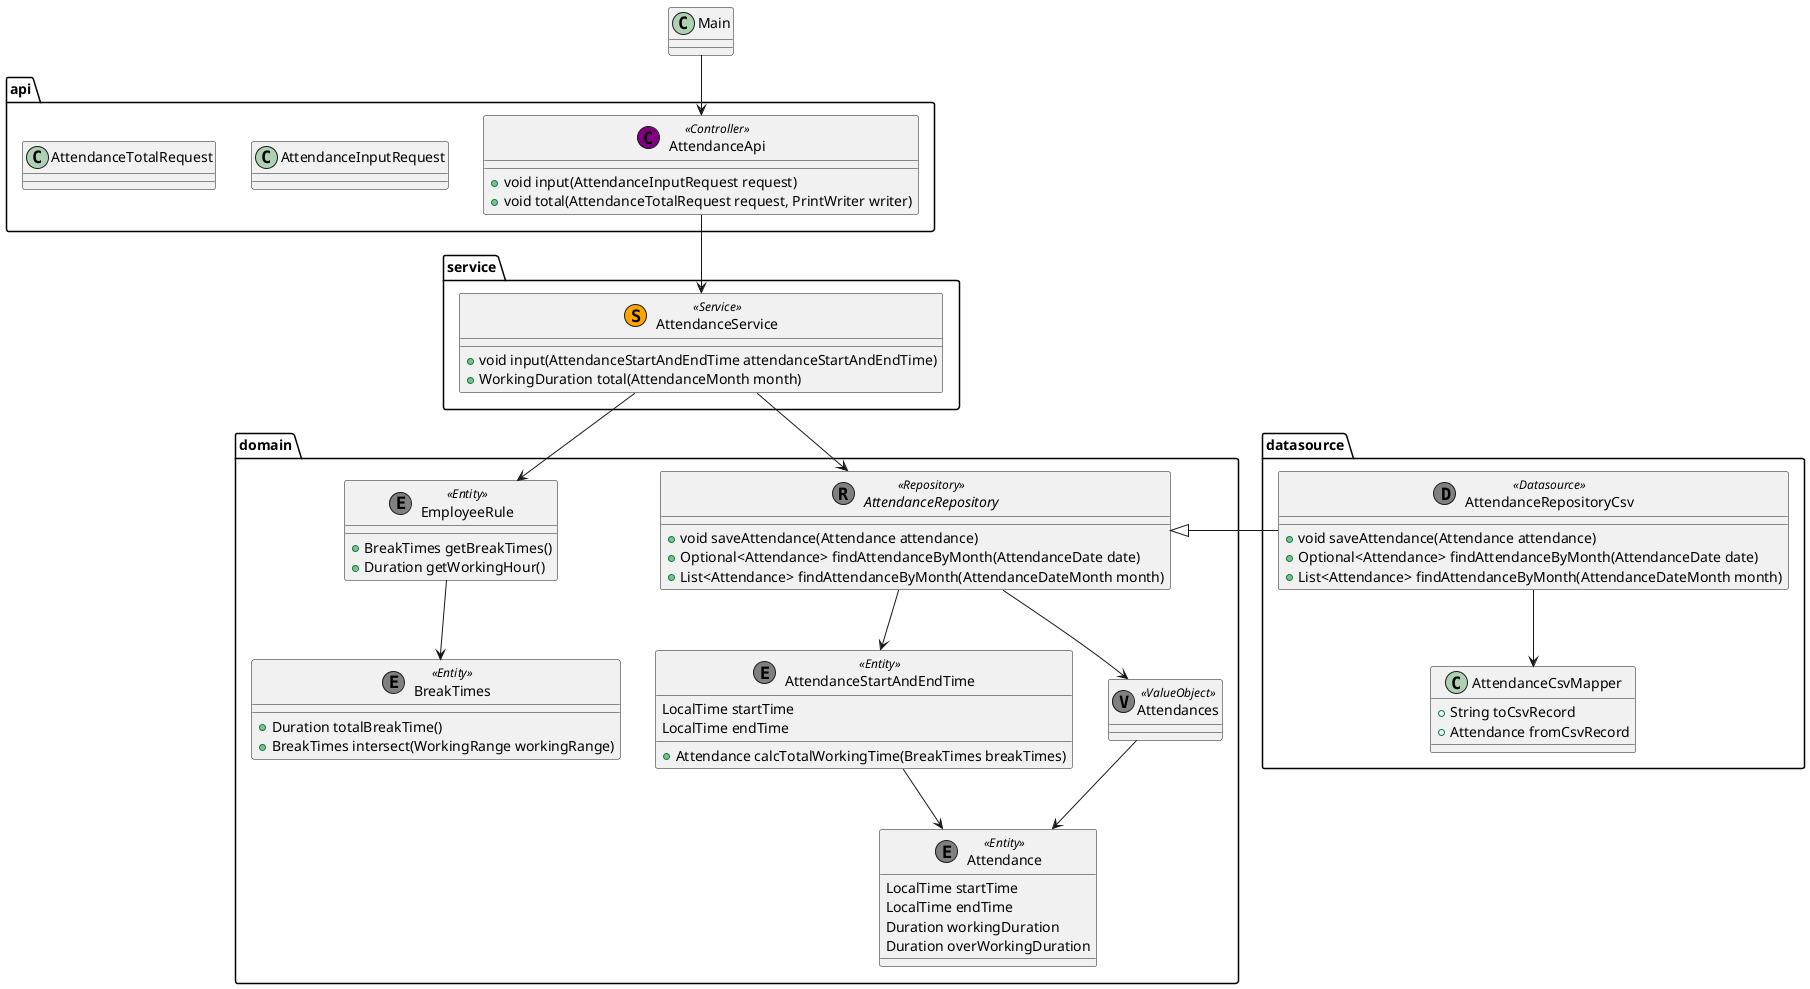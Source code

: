 @startuml 勤怠管理クラス図
package domain {
    class EmployeeRule<<(E,gray) Entity>> {
        +BreakTimes getBreakTimes()
        +Duration getWorkingHour()
    }

    class BreakTimes<<(E,gray) Entity>> {
        +Duration totalBreakTime()
        +BreakTimes intersect(WorkingRange workingRange)
    }

    class AttendanceStartAndEndTime<<(E,gray) Entity>> {
        LocalTime startTime
        LocalTime endTime
        +Attendance calcTotalWorkingTime(BreakTimes breakTimes)
    }

    class Attendance<<(E,gray) Entity>> {
        LocalTime startTime
        LocalTime endTime
        Duration workingDuration
        Duration overWorkingDuration
    }

    class Attendances<<(V,gray) ValueObject>>

    interface AttendanceRepository<<(R,gray) Repository>> {
        +void saveAttendance(Attendance attendance)
        +Optional<Attendance> findAttendanceByMonth(AttendanceDate date)
        +List<Attendance> findAttendanceByMonth(AttendanceDateMonth month)
    }
}

package datasource {
    class AttendanceRepositoryCsv<<(D,gray) Datasource>> {
        +void saveAttendance(Attendance attendance)
        +Optional<Attendance> findAttendanceByMonth(AttendanceDate date)
        +List<Attendance> findAttendanceByMonth(AttendanceDateMonth month)
    }

    class AttendanceCsvMapper {
        +String toCsvRecord
        +Attendance fromCsvRecord
    }
}

package service {
    class AttendanceService<<(S,orange) Service>> {
        +void input(AttendanceStartAndEndTime attendanceStartAndEndTime)
        +WorkingDuration total(AttendanceMonth month)
    }
}

package api {
    class AttendanceApi<<(C,purple) Controller>> {
        +void input(AttendanceInputRequest request)
        +void total(AttendanceTotalRequest request, PrintWriter writer)
    }

    class AttendanceInputRequest

    class AttendanceTotalRequest
}

/'
引数が足りないなど、ロジック以前の入力チェックを行う
DIコンテナ、設定ファイルライブラリ、CLIライブラリは使用しないため、対応する処理はmain関数に記載する
'/
class Main

AttendanceRepository <|- AttendanceRepositoryCsv

Attendances --> Attendance
AttendanceStartAndEndTime --> Attendance

AttendanceRepository --> Attendances
AttendanceRepository --> AttendanceStartAndEndTime


AttendanceService --> AttendanceRepository
AttendanceService --> EmployeeRule
EmployeeRule --> BreakTimes

AttendanceApi --> AttendanceService

AttendanceRepositoryCsv --> AttendanceCsvMapper

Main --> AttendanceApi
@enduml